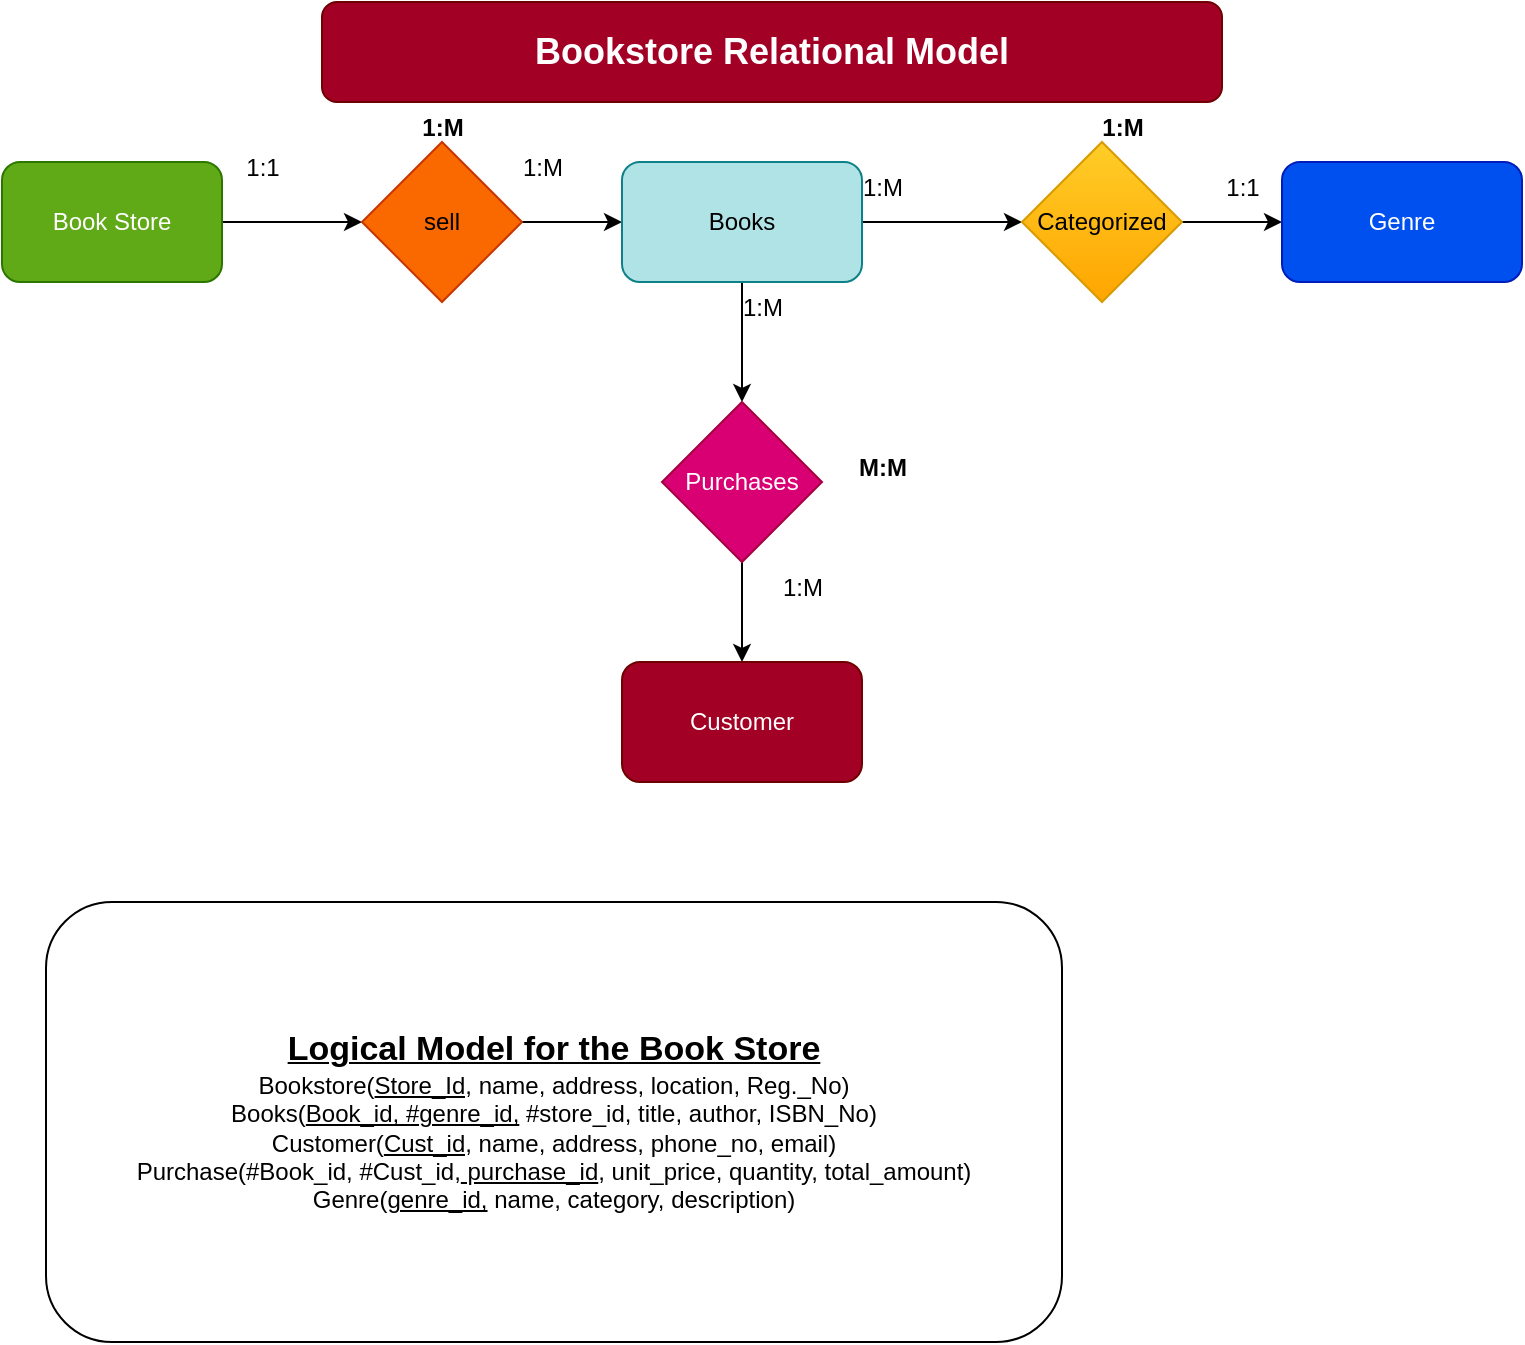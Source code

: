 <mxfile version="27.1.4" pages="3">
  <diagram name="BookStore" id="6W71OpMdbXhJagLTuitN">
    <mxGraphModel dx="786" dy="399" grid="1" gridSize="10" guides="1" tooltips="1" connect="1" arrows="1" fold="1" page="1" pageScale="1" pageWidth="850" pageHeight="1100" math="0" shadow="0">
      <root>
        <mxCell id="0" />
        <mxCell id="1" parent="0" />
        <mxCell id="x9r2q8XBfQOKvM6Fccm_-1" value="&lt;b&gt;&lt;font style=&quot;font-size: 18px;&quot;&gt;Bookstore Relational Model&lt;/font&gt;&lt;/b&gt;" style="rounded=1;whiteSpace=wrap;html=1;fillColor=#a20025;fontColor=#ffffff;strokeColor=#6F0000;" parent="1" vertex="1">
          <mxGeometry x="200" y="20" width="450" height="50" as="geometry" />
        </mxCell>
        <mxCell id="x9r2q8XBfQOKvM6Fccm_-10" value="" style="edgeStyle=orthogonalEdgeStyle;rounded=0;orthogonalLoop=1;jettySize=auto;html=1;" parent="1" source="x9r2q8XBfQOKvM6Fccm_-2" target="x9r2q8XBfQOKvM6Fccm_-3" edge="1">
          <mxGeometry relative="1" as="geometry" />
        </mxCell>
        <mxCell id="x9r2q8XBfQOKvM6Fccm_-2" value="Book Store" style="rounded=1;whiteSpace=wrap;html=1;fillColor=#60a917;fontColor=#ffffff;strokeColor=#2D7600;" parent="1" vertex="1">
          <mxGeometry x="40" y="100" width="110" height="60" as="geometry" />
        </mxCell>
        <mxCell id="x9r2q8XBfQOKvM6Fccm_-11" value="" style="edgeStyle=orthogonalEdgeStyle;rounded=0;orthogonalLoop=1;jettySize=auto;html=1;" parent="1" source="x9r2q8XBfQOKvM6Fccm_-3" target="x9r2q8XBfQOKvM6Fccm_-4" edge="1">
          <mxGeometry relative="1" as="geometry" />
        </mxCell>
        <mxCell id="x9r2q8XBfQOKvM6Fccm_-3" value="sell" style="rhombus;whiteSpace=wrap;html=1;fillColor=#fa6800;fontColor=#000000;strokeColor=#C73500;" parent="1" vertex="1">
          <mxGeometry x="220" y="90" width="80" height="80" as="geometry" />
        </mxCell>
        <mxCell id="x9r2q8XBfQOKvM6Fccm_-12" value="" style="edgeStyle=orthogonalEdgeStyle;rounded=0;orthogonalLoop=1;jettySize=auto;html=1;" parent="1" source="x9r2q8XBfQOKvM6Fccm_-4" target="x9r2q8XBfQOKvM6Fccm_-6" edge="1">
          <mxGeometry relative="1" as="geometry" />
        </mxCell>
        <mxCell id="x9r2q8XBfQOKvM6Fccm_-14" value="" style="edgeStyle=orthogonalEdgeStyle;rounded=0;orthogonalLoop=1;jettySize=auto;html=1;" parent="1" source="x9r2q8XBfQOKvM6Fccm_-4" target="x9r2q8XBfQOKvM6Fccm_-8" edge="1">
          <mxGeometry relative="1" as="geometry" />
        </mxCell>
        <mxCell id="x9r2q8XBfQOKvM6Fccm_-4" value="Books" style="rounded=1;whiteSpace=wrap;html=1;fillColor=#b0e3e6;strokeColor=#0e8088;" parent="1" vertex="1">
          <mxGeometry x="350" y="100" width="120" height="60" as="geometry" />
        </mxCell>
        <mxCell id="x9r2q8XBfQOKvM6Fccm_-13" value="" style="edgeStyle=orthogonalEdgeStyle;rounded=0;orthogonalLoop=1;jettySize=auto;html=1;" parent="1" source="x9r2q8XBfQOKvM6Fccm_-6" target="x9r2q8XBfQOKvM6Fccm_-7" edge="1">
          <mxGeometry relative="1" as="geometry" />
        </mxCell>
        <mxCell id="x9r2q8XBfQOKvM6Fccm_-6" value="Categorized" style="rhombus;whiteSpace=wrap;html=1;fillColor=#ffcd28;gradientColor=#ffa500;strokeColor=#d79b00;" parent="1" vertex="1">
          <mxGeometry x="550" y="90" width="80" height="80" as="geometry" />
        </mxCell>
        <mxCell id="x9r2q8XBfQOKvM6Fccm_-7" value="Genre" style="rounded=1;whiteSpace=wrap;html=1;fillColor=#0050ef;fontColor=#ffffff;strokeColor=#001DBC;" parent="1" vertex="1">
          <mxGeometry x="680" y="100" width="120" height="60" as="geometry" />
        </mxCell>
        <mxCell id="x9r2q8XBfQOKvM6Fccm_-15" value="" style="edgeStyle=orthogonalEdgeStyle;rounded=0;orthogonalLoop=1;jettySize=auto;html=1;" parent="1" source="x9r2q8XBfQOKvM6Fccm_-8" target="x9r2q8XBfQOKvM6Fccm_-9" edge="1">
          <mxGeometry relative="1" as="geometry" />
        </mxCell>
        <mxCell id="x9r2q8XBfQOKvM6Fccm_-8" value="Purchases" style="rhombus;whiteSpace=wrap;html=1;fillColor=#d80073;fontColor=#ffffff;strokeColor=#A50040;" parent="1" vertex="1">
          <mxGeometry x="370" y="220" width="80" height="80" as="geometry" />
        </mxCell>
        <mxCell id="x9r2q8XBfQOKvM6Fccm_-9" value="Customer" style="rounded=1;whiteSpace=wrap;html=1;fillColor=#a20025;fontColor=#ffffff;strokeColor=#6F0000;" parent="1" vertex="1">
          <mxGeometry x="350" y="350" width="120" height="60" as="geometry" />
        </mxCell>
        <mxCell id="x9r2q8XBfQOKvM6Fccm_-16" value="1:1" style="text;html=1;align=center;verticalAlign=middle;resizable=0;points=[];autosize=1;strokeColor=none;fillColor=none;" parent="1" vertex="1">
          <mxGeometry x="150" y="88" width="40" height="30" as="geometry" />
        </mxCell>
        <mxCell id="x9r2q8XBfQOKvM6Fccm_-17" value="1:M" style="text;html=1;align=center;verticalAlign=middle;resizable=0;points=[];autosize=1;strokeColor=none;fillColor=none;" parent="1" vertex="1">
          <mxGeometry x="290" y="88" width="40" height="30" as="geometry" />
        </mxCell>
        <mxCell id="x9r2q8XBfQOKvM6Fccm_-18" value="&lt;b&gt;1:M&lt;/b&gt;" style="text;html=1;align=center;verticalAlign=middle;resizable=0;points=[];autosize=1;strokeColor=none;fillColor=none;" parent="1" vertex="1">
          <mxGeometry x="240" y="68" width="40" height="30" as="geometry" />
        </mxCell>
        <mxCell id="x9r2q8XBfQOKvM6Fccm_-19" value="1:M" style="text;html=1;align=center;verticalAlign=middle;resizable=0;points=[];autosize=1;strokeColor=none;fillColor=none;" parent="1" vertex="1">
          <mxGeometry x="460" y="98" width="40" height="30" as="geometry" />
        </mxCell>
        <mxCell id="x9r2q8XBfQOKvM6Fccm_-20" value="1:1" style="text;html=1;align=center;verticalAlign=middle;resizable=0;points=[];autosize=1;strokeColor=none;fillColor=none;" parent="1" vertex="1">
          <mxGeometry x="640" y="98" width="40" height="30" as="geometry" />
        </mxCell>
        <mxCell id="x9r2q8XBfQOKvM6Fccm_-21" value="&lt;b&gt;1:M&lt;/b&gt;" style="text;html=1;align=center;verticalAlign=middle;resizable=0;points=[];autosize=1;strokeColor=none;fillColor=none;" parent="1" vertex="1">
          <mxGeometry x="580" y="68" width="40" height="30" as="geometry" />
        </mxCell>
        <mxCell id="x9r2q8XBfQOKvM6Fccm_-22" value="1:M" style="text;html=1;align=center;verticalAlign=middle;resizable=0;points=[];autosize=1;strokeColor=none;fillColor=none;" parent="1" vertex="1">
          <mxGeometry x="400" y="158" width="40" height="30" as="geometry" />
        </mxCell>
        <mxCell id="x9r2q8XBfQOKvM6Fccm_-23" value="1:M" style="text;html=1;align=center;verticalAlign=middle;resizable=0;points=[];autosize=1;strokeColor=none;fillColor=none;" parent="1" vertex="1">
          <mxGeometry x="420" y="298" width="40" height="30" as="geometry" />
        </mxCell>
        <mxCell id="x9r2q8XBfQOKvM6Fccm_-24" value="&lt;b&gt;M:M&lt;/b&gt;" style="text;html=1;align=center;verticalAlign=middle;resizable=0;points=[];autosize=1;strokeColor=none;fillColor=none;" parent="1" vertex="1">
          <mxGeometry x="455" y="238" width="50" height="30" as="geometry" />
        </mxCell>
        <mxCell id="x9r2q8XBfQOKvM6Fccm_-25" value="&lt;u&gt;&lt;b&gt;&lt;font style=&quot;font-size: 17px;&quot;&gt;Logical Model for the Book Store&lt;/font&gt;&lt;/b&gt;&lt;/u&gt;&lt;div&gt;Bookstore(&lt;u&gt;Store_Id,&lt;/u&gt; name, address, location, Reg._No)&lt;/div&gt;&lt;div&gt;Books(&lt;u&gt;Book_id, #genre_id,&lt;/u&gt;&amp;nbsp;&lt;span style=&quot;background-color: transparent; color: light-dark(rgb(0, 0, 0), rgb(255, 255, 255));&quot;&gt;#store_id,&amp;nbsp;&lt;/span&gt;&lt;span style=&quot;background-color: transparent; color: light-dark(rgb(0, 0, 0), rgb(255, 255, 255));&quot;&gt;title, author, ISBN_No)&lt;/span&gt;&lt;/div&gt;&lt;div&gt;Customer(&lt;u&gt;Cust_id,&lt;/u&gt;&amp;nbsp;name, address, phone_no, email)&lt;/div&gt;&lt;div&gt;Purchase(#Book_id, #Cust_id,&lt;u&gt; purchase_id&lt;/u&gt;, unit_price, quantity, total_amount)&lt;/div&gt;&lt;div&gt;Genre(&lt;u&gt;genre_id,&lt;/u&gt;&amp;nbsp;name, category, description)&lt;/div&gt;" style="rounded=1;whiteSpace=wrap;html=1;" parent="1" vertex="1">
          <mxGeometry x="62" y="470" width="508" height="220" as="geometry" />
        </mxCell>
      </root>
    </mxGraphModel>
  </diagram>
  <diagram name="User" id="y6Rat9ORwWtfnSb8yLUx">
    <mxGraphModel dx="786" dy="399" grid="1" gridSize="10" guides="1" tooltips="1" connect="1" arrows="1" fold="1" page="1" pageScale="1" pageWidth="850" pageHeight="1100" math="0" shadow="0">
      <root>
        <mxCell id="78nABVS6Pnc2C8T00LXM-0" />
        <mxCell id="78nABVS6Pnc2C8T00LXM-1" parent="78nABVS6Pnc2C8T00LXM-0" />
        <mxCell id="78nABVS6Pnc2C8T00LXM-2" value="&lt;b&gt;&lt;font style=&quot;font-size: 18px;&quot;&gt;User Relational Model&lt;/font&gt;&lt;/b&gt;" style="rounded=1;whiteSpace=wrap;html=1;fillColor=#fa6800;fontColor=#000000;strokeColor=#C73500;" vertex="1" parent="78nABVS6Pnc2C8T00LXM-1">
          <mxGeometry x="200" y="20" width="450" height="50" as="geometry" />
        </mxCell>
        <mxCell id="78nABVS6Pnc2C8T00LXM-3" value="" style="edgeStyle=orthogonalEdgeStyle;rounded=0;orthogonalLoop=1;jettySize=auto;html=1;" edge="1" parent="78nABVS6Pnc2C8T00LXM-1" source="78nABVS6Pnc2C8T00LXM-4" target="78nABVS6Pnc2C8T00LXM-6">
          <mxGeometry relative="1" as="geometry" />
        </mxCell>
        <mxCell id="78nABVS6Pnc2C8T00LXM-4" value="User" style="rounded=1;whiteSpace=wrap;html=1;fillColor=#a20025;fontColor=#ffffff;strokeColor=#6F0000;" vertex="1" parent="78nABVS6Pnc2C8T00LXM-1">
          <mxGeometry x="40" y="100" width="110" height="60" as="geometry" />
        </mxCell>
        <mxCell id="78nABVS6Pnc2C8T00LXM-5" value="" style="edgeStyle=orthogonalEdgeStyle;rounded=0;orthogonalLoop=1;jettySize=auto;html=1;" edge="1" parent="78nABVS6Pnc2C8T00LXM-1" source="78nABVS6Pnc2C8T00LXM-6" target="78nABVS6Pnc2C8T00LXM-9">
          <mxGeometry relative="1" as="geometry" />
        </mxCell>
        <mxCell id="78nABVS6Pnc2C8T00LXM-6" value="Watch" style="rhombus;whiteSpace=wrap;html=1;fillColor=#fa6800;fontColor=#000000;strokeColor=#C73500;" vertex="1" parent="78nABVS6Pnc2C8T00LXM-1">
          <mxGeometry x="220" y="90" width="80" height="80" as="geometry" />
        </mxCell>
        <mxCell id="78nABVS6Pnc2C8T00LXM-7" value="" style="edgeStyle=orthogonalEdgeStyle;rounded=0;orthogonalLoop=1;jettySize=auto;html=1;" edge="1" parent="78nABVS6Pnc2C8T00LXM-1" source="78nABVS6Pnc2C8T00LXM-9" target="78nABVS6Pnc2C8T00LXM-11">
          <mxGeometry relative="1" as="geometry" />
        </mxCell>
        <mxCell id="78nABVS6Pnc2C8T00LXM-8" value="" style="edgeStyle=orthogonalEdgeStyle;rounded=0;orthogonalLoop=1;jettySize=auto;html=1;" edge="1" parent="78nABVS6Pnc2C8T00LXM-1" source="78nABVS6Pnc2C8T00LXM-9" target="78nABVS6Pnc2C8T00LXM-14">
          <mxGeometry relative="1" as="geometry" />
        </mxCell>
        <mxCell id="78nABVS6Pnc2C8T00LXM-9" value="Movies" style="rounded=1;whiteSpace=wrap;html=1;fillColor=#b0e3e6;strokeColor=#0e8088;" vertex="1" parent="78nABVS6Pnc2C8T00LXM-1">
          <mxGeometry x="350" y="100" width="120" height="60" as="geometry" />
        </mxCell>
        <mxCell id="78nABVS6Pnc2C8T00LXM-10" value="" style="edgeStyle=orthogonalEdgeStyle;rounded=0;orthogonalLoop=1;jettySize=auto;html=1;" edge="1" parent="78nABVS6Pnc2C8T00LXM-1" source="78nABVS6Pnc2C8T00LXM-11" target="78nABVS6Pnc2C8T00LXM-12">
          <mxGeometry relative="1" as="geometry" />
        </mxCell>
        <mxCell id="78nABVS6Pnc2C8T00LXM-11" value="Tracked" style="rhombus;whiteSpace=wrap;html=1;fillColor=#ffcd28;gradientColor=#ffa500;strokeColor=#d79b00;" vertex="1" parent="78nABVS6Pnc2C8T00LXM-1">
          <mxGeometry x="550" y="90" width="80" height="80" as="geometry" />
        </mxCell>
        <mxCell id="78nABVS6Pnc2C8T00LXM-12" value="Watch History" style="rounded=1;whiteSpace=wrap;html=1;fillColor=#0050ef;fontColor=#ffffff;strokeColor=#001DBC;" vertex="1" parent="78nABVS6Pnc2C8T00LXM-1">
          <mxGeometry x="680" y="100" width="120" height="60" as="geometry" />
        </mxCell>
        <mxCell id="78nABVS6Pnc2C8T00LXM-13" value="" style="edgeStyle=orthogonalEdgeStyle;rounded=0;orthogonalLoop=1;jettySize=auto;html=1;" edge="1" parent="78nABVS6Pnc2C8T00LXM-1" source="78nABVS6Pnc2C8T00LXM-14" target="78nABVS6Pnc2C8T00LXM-15">
          <mxGeometry relative="1" as="geometry" />
        </mxCell>
        <mxCell id="78nABVS6Pnc2C8T00LXM-14" value="Belongs" style="rhombus;whiteSpace=wrap;html=1;fillColor=#d80073;fontColor=#ffffff;strokeColor=#A50040;" vertex="1" parent="78nABVS6Pnc2C8T00LXM-1">
          <mxGeometry x="370" y="220" width="80" height="80" as="geometry" />
        </mxCell>
        <mxCell id="78nABVS6Pnc2C8T00LXM-15" value="Genre" style="rounded=1;whiteSpace=wrap;html=1;fillColor=#008a00;fontColor=#ffffff;strokeColor=#005700;" vertex="1" parent="78nABVS6Pnc2C8T00LXM-1">
          <mxGeometry x="350" y="350" width="120" height="60" as="geometry" />
        </mxCell>
        <mxCell id="78nABVS6Pnc2C8T00LXM-16" value="1:M" style="text;html=1;align=center;verticalAlign=middle;resizable=0;points=[];autosize=1;strokeColor=none;fillColor=none;" vertex="1" parent="78nABVS6Pnc2C8T00LXM-1">
          <mxGeometry x="150" y="88" width="40" height="30" as="geometry" />
        </mxCell>
        <mxCell id="78nABVS6Pnc2C8T00LXM-17" value="1:M" style="text;html=1;align=center;verticalAlign=middle;resizable=0;points=[];autosize=1;strokeColor=none;fillColor=none;" vertex="1" parent="78nABVS6Pnc2C8T00LXM-1">
          <mxGeometry x="290" y="88" width="40" height="30" as="geometry" />
        </mxCell>
        <mxCell id="78nABVS6Pnc2C8T00LXM-18" value="&lt;b&gt;M:M&lt;/b&gt;" style="text;html=1;align=center;verticalAlign=middle;resizable=0;points=[];autosize=1;strokeColor=none;fillColor=none;" vertex="1" parent="78nABVS6Pnc2C8T00LXM-1">
          <mxGeometry x="235" y="68" width="50" height="30" as="geometry" />
        </mxCell>
        <mxCell id="78nABVS6Pnc2C8T00LXM-19" value="1:M" style="text;html=1;align=center;verticalAlign=middle;resizable=0;points=[];autosize=1;strokeColor=none;fillColor=none;" vertex="1" parent="78nABVS6Pnc2C8T00LXM-1">
          <mxGeometry x="460" y="98" width="40" height="30" as="geometry" />
        </mxCell>
        <mxCell id="78nABVS6Pnc2C8T00LXM-20" value="1:1" style="text;html=1;align=center;verticalAlign=middle;resizable=0;points=[];autosize=1;strokeColor=none;fillColor=none;" vertex="1" parent="78nABVS6Pnc2C8T00LXM-1">
          <mxGeometry x="640" y="98" width="40" height="30" as="geometry" />
        </mxCell>
        <mxCell id="78nABVS6Pnc2C8T00LXM-21" value="&lt;b&gt;1:M&lt;/b&gt;" style="text;html=1;align=center;verticalAlign=middle;resizable=0;points=[];autosize=1;strokeColor=none;fillColor=none;" vertex="1" parent="78nABVS6Pnc2C8T00LXM-1">
          <mxGeometry x="580" y="68" width="40" height="30" as="geometry" />
        </mxCell>
        <mxCell id="78nABVS6Pnc2C8T00LXM-22" value="1:M" style="text;html=1;align=center;verticalAlign=middle;resizable=0;points=[];autosize=1;strokeColor=none;fillColor=none;" vertex="1" parent="78nABVS6Pnc2C8T00LXM-1">
          <mxGeometry x="400" y="158" width="40" height="30" as="geometry" />
        </mxCell>
        <mxCell id="78nABVS6Pnc2C8T00LXM-23" value="1:M" style="text;html=1;align=center;verticalAlign=middle;resizable=0;points=[];autosize=1;strokeColor=none;fillColor=none;" vertex="1" parent="78nABVS6Pnc2C8T00LXM-1">
          <mxGeometry x="420" y="298" width="40" height="30" as="geometry" />
        </mxCell>
        <mxCell id="78nABVS6Pnc2C8T00LXM-24" value="&lt;b&gt;M:M&lt;/b&gt;" style="text;html=1;align=center;verticalAlign=middle;resizable=0;points=[];autosize=1;strokeColor=none;fillColor=none;" vertex="1" parent="78nABVS6Pnc2C8T00LXM-1">
          <mxGeometry x="455" y="238" width="50" height="30" as="geometry" />
        </mxCell>
        <mxCell id="78nABVS6Pnc2C8T00LXM-25" value="&lt;u&gt;&lt;b&gt;&lt;font style=&quot;font-size: 17px;&quot;&gt;Logical Model for the User&lt;/font&gt;&lt;/b&gt;&lt;/u&gt;&lt;div&gt;User(&lt;u&gt;User_Id,&lt;/u&gt; name, address, location, Phone_number, time)&lt;/div&gt;&lt;div&gt;Movies(&lt;u&gt;movie_id, &lt;/u&gt;#watch_id&lt;u&gt;,&lt;/u&gt;&amp;nbsp;title, producer, director, date_of_release, start_time, end_time, budget)&lt;/div&gt;&lt;div&gt;Genre(&lt;u&gt;genre_id,&lt;/u&gt;&amp;nbsp;name, type, description)&lt;/div&gt;&lt;div&gt;Watch History(&lt;u&gt;watch_id&lt;/u&gt;, duration, number_of_time_watched, rating)&lt;/div&gt;&lt;div&gt;Watch(#user_id, #movie_id, duration, end_time, quality, memory_size)&lt;/div&gt;&lt;div&gt;Belong(#movie_id, #genre_id, title, budget, producer, type)&lt;/div&gt;" style="rounded=1;whiteSpace=wrap;html=1;" vertex="1" parent="78nABVS6Pnc2C8T00LXM-1">
          <mxGeometry x="62" y="470" width="508" height="220" as="geometry" />
        </mxCell>
      </root>
    </mxGraphModel>
  </diagram>
  <diagram name="Gym" id="9Oqqm34CgVz8OzuvE7wQ">
    <mxGraphModel dx="786" dy="399" grid="1" gridSize="10" guides="1" tooltips="1" connect="1" arrows="1" fold="1" page="1" pageScale="1" pageWidth="850" pageHeight="1100" math="0" shadow="0">
      <root>
        <mxCell id="yAdqxlsbOHW5ZzWfXpd4-0" />
        <mxCell id="yAdqxlsbOHW5ZzWfXpd4-1" parent="yAdqxlsbOHW5ZzWfXpd4-0" />
        <mxCell id="yAdqxlsbOHW5ZzWfXpd4-2" value="&lt;b&gt;&lt;font style=&quot;font-size: 18px;&quot;&gt;Gym Relational Model&lt;/font&gt;&lt;/b&gt;" style="rounded=1;whiteSpace=wrap;html=1;fillColor=#fa6800;fontColor=#000000;strokeColor=#C73500;" vertex="1" parent="yAdqxlsbOHW5ZzWfXpd4-1">
          <mxGeometry x="200" y="20" width="450" height="50" as="geometry" />
        </mxCell>
        <mxCell id="yAdqxlsbOHW5ZzWfXpd4-3" value="" style="edgeStyle=orthogonalEdgeStyle;rounded=0;orthogonalLoop=1;jettySize=auto;html=1;" edge="1" parent="yAdqxlsbOHW5ZzWfXpd4-1" source="yAdqxlsbOHW5ZzWfXpd4-4" target="yAdqxlsbOHW5ZzWfXpd4-6">
          <mxGeometry relative="1" as="geometry" />
        </mxCell>
        <mxCell id="celTrkumwfMhJjQlDYQd-0" value="" style="edgeStyle=orthogonalEdgeStyle;rounded=0;orthogonalLoop=1;jettySize=auto;html=1;" edge="1" parent="yAdqxlsbOHW5ZzWfXpd4-1" source="yAdqxlsbOHW5ZzWfXpd4-4" target="yAdqxlsbOHW5ZzWfXpd4-14">
          <mxGeometry relative="1" as="geometry" />
        </mxCell>
        <mxCell id="yAdqxlsbOHW5ZzWfXpd4-4" value="Member" style="rounded=1;whiteSpace=wrap;html=1;fillColor=#a20025;fontColor=#ffffff;strokeColor=#6F0000;" vertex="1" parent="yAdqxlsbOHW5ZzWfXpd4-1">
          <mxGeometry x="40" y="100" width="110" height="60" as="geometry" />
        </mxCell>
        <mxCell id="yAdqxlsbOHW5ZzWfXpd4-5" value="" style="edgeStyle=orthogonalEdgeStyle;rounded=0;orthogonalLoop=1;jettySize=auto;html=1;" edge="1" parent="yAdqxlsbOHW5ZzWfXpd4-1" source="yAdqxlsbOHW5ZzWfXpd4-6" target="yAdqxlsbOHW5ZzWfXpd4-9">
          <mxGeometry relative="1" as="geometry" />
        </mxCell>
        <mxCell id="yAdqxlsbOHW5ZzWfXpd4-6" value="Enroll" style="rhombus;whiteSpace=wrap;html=1;fillColor=#fa6800;fontColor=#000000;strokeColor=#C73500;" vertex="1" parent="yAdqxlsbOHW5ZzWfXpd4-1">
          <mxGeometry x="220" y="90" width="80" height="80" as="geometry" />
        </mxCell>
        <mxCell id="yAdqxlsbOHW5ZzWfXpd4-7" value="" style="edgeStyle=orthogonalEdgeStyle;rounded=0;orthogonalLoop=1;jettySize=auto;html=1;" edge="1" parent="yAdqxlsbOHW5ZzWfXpd4-1" source="yAdqxlsbOHW5ZzWfXpd4-9" target="yAdqxlsbOHW5ZzWfXpd4-11">
          <mxGeometry relative="1" as="geometry" />
        </mxCell>
        <mxCell id="yAdqxlsbOHW5ZzWfXpd4-9" value="Classes" style="rounded=1;whiteSpace=wrap;html=1;fillColor=#b0e3e6;strokeColor=#0e8088;" vertex="1" parent="yAdqxlsbOHW5ZzWfXpd4-1">
          <mxGeometry x="350" y="100" width="120" height="60" as="geometry" />
        </mxCell>
        <mxCell id="yAdqxlsbOHW5ZzWfXpd4-10" value="" style="edgeStyle=orthogonalEdgeStyle;rounded=0;orthogonalLoop=1;jettySize=auto;html=1;" edge="1" parent="yAdqxlsbOHW5ZzWfXpd4-1" source="yAdqxlsbOHW5ZzWfXpd4-11" target="yAdqxlsbOHW5ZzWfXpd4-12">
          <mxGeometry relative="1" as="geometry" />
        </mxCell>
        <mxCell id="yAdqxlsbOHW5ZzWfXpd4-11" value="Taken" style="rhombus;whiteSpace=wrap;html=1;fillColor=#ffcd28;gradientColor=#ffa500;strokeColor=#d79b00;" vertex="1" parent="yAdqxlsbOHW5ZzWfXpd4-1">
          <mxGeometry x="370" y="240" width="80" height="80" as="geometry" />
        </mxCell>
        <mxCell id="yAdqxlsbOHW5ZzWfXpd4-12" value="Trainer" style="rounded=1;whiteSpace=wrap;html=1;fillColor=#0050ef;fontColor=#ffffff;strokeColor=#001DBC;" vertex="1" parent="yAdqxlsbOHW5ZzWfXpd4-1">
          <mxGeometry x="350" y="370" width="120" height="60" as="geometry" />
        </mxCell>
        <mxCell id="yAdqxlsbOHW5ZzWfXpd4-13" value="" style="edgeStyle=orthogonalEdgeStyle;rounded=0;orthogonalLoop=1;jettySize=auto;html=1;" edge="1" parent="yAdqxlsbOHW5ZzWfXpd4-1" source="yAdqxlsbOHW5ZzWfXpd4-14" target="yAdqxlsbOHW5ZzWfXpd4-15">
          <mxGeometry relative="1" as="geometry" />
        </mxCell>
        <mxCell id="yAdqxlsbOHW5ZzWfXpd4-14" value="Assigned" style="rhombus;whiteSpace=wrap;html=1;fillColor=#d80073;fontColor=#ffffff;strokeColor=#A50040;" vertex="1" parent="yAdqxlsbOHW5ZzWfXpd4-1">
          <mxGeometry x="55" y="218" width="80" height="80" as="geometry" />
        </mxCell>
        <mxCell id="LsmmoKkd7jHMWAY8KYet-2" value="" style="edgeStyle=orthogonalEdgeStyle;rounded=0;orthogonalLoop=1;jettySize=auto;html=1;" edge="1" parent="yAdqxlsbOHW5ZzWfXpd4-1" source="yAdqxlsbOHW5ZzWfXpd4-15" target="LsmmoKkd7jHMWAY8KYet-0">
          <mxGeometry relative="1" as="geometry" />
        </mxCell>
        <mxCell id="yAdqxlsbOHW5ZzWfXpd4-15" value="Work out plan" style="rounded=1;whiteSpace=wrap;html=1;fillColor=#008a00;fontColor=#ffffff;strokeColor=#005700;" vertex="1" parent="yAdqxlsbOHW5ZzWfXpd4-1">
          <mxGeometry x="35" y="370" width="120" height="60" as="geometry" />
        </mxCell>
        <mxCell id="yAdqxlsbOHW5ZzWfXpd4-16" value="1:M" style="text;html=1;align=center;verticalAlign=middle;resizable=0;points=[];autosize=1;strokeColor=none;fillColor=none;" vertex="1" parent="yAdqxlsbOHW5ZzWfXpd4-1">
          <mxGeometry x="150" y="88" width="40" height="30" as="geometry" />
        </mxCell>
        <mxCell id="yAdqxlsbOHW5ZzWfXpd4-17" value="1:M" style="text;html=1;align=center;verticalAlign=middle;resizable=0;points=[];autosize=1;strokeColor=none;fillColor=none;" vertex="1" parent="yAdqxlsbOHW5ZzWfXpd4-1">
          <mxGeometry x="290" y="88" width="40" height="30" as="geometry" />
        </mxCell>
        <mxCell id="yAdqxlsbOHW5ZzWfXpd4-18" value="&lt;b&gt;M:M&lt;/b&gt;" style="text;html=1;align=center;verticalAlign=middle;resizable=0;points=[];autosize=1;strokeColor=none;fillColor=none;" vertex="1" parent="yAdqxlsbOHW5ZzWfXpd4-1">
          <mxGeometry x="235" y="68" width="50" height="30" as="geometry" />
        </mxCell>
        <mxCell id="yAdqxlsbOHW5ZzWfXpd4-22" value="1:M" style="text;html=1;align=center;verticalAlign=middle;resizable=0;points=[];autosize=1;strokeColor=none;fillColor=none;" vertex="1" parent="yAdqxlsbOHW5ZzWfXpd4-1">
          <mxGeometry x="400" y="158" width="40" height="30" as="geometry" />
        </mxCell>
        <mxCell id="yAdqxlsbOHW5ZzWfXpd4-25" value="&lt;u&gt;&lt;b&gt;&lt;font style=&quot;font-size: 17px;&quot;&gt;Logical Model for the Gym&lt;/font&gt;&lt;/b&gt;&lt;/u&gt;&lt;div&gt;Member(&lt;u&gt;member_id,&lt;/u&gt;&amp;nbsp;#class_id, name, address, location, weight)&lt;/div&gt;&lt;div&gt;Class(&lt;u&gt;class_Id&lt;/u&gt;, name, number_of_member, time, name_of_trainer, payment_plan)&lt;/div&gt;&lt;div&gt;Trainer(&lt;u&gt;trainer_id&lt;/u&gt;, name, age, address, email, phone_number, years_of_experience)&lt;/div&gt;&lt;div&gt;Work out plan( &lt;u&gt;workout_id&lt;/u&gt;, #trainer_id, name, category, description, start_time, end_time, start_date, end_date, number_of_members)&lt;/div&gt;&lt;div&gt;Assigned(#member_id, #workout_id, class, trainer, number_of_times, duration, daily, weekly, monthly, diet)&lt;/div&gt;&lt;div&gt;Enrol(#member_id, #class_id, payment_plan, duration, start_date, end_date, start_time, end_time)&lt;/div&gt;&lt;div&gt;&lt;br&gt;&lt;/div&gt;" style="rounded=1;whiteSpace=wrap;html=1;" vertex="1" parent="yAdqxlsbOHW5ZzWfXpd4-1">
          <mxGeometry x="62" y="470" width="628" height="220" as="geometry" />
        </mxCell>
        <mxCell id="celTrkumwfMhJjQlDYQd-1" value="1:1" style="text;html=1;align=center;verticalAlign=middle;resizable=0;points=[];autosize=1;strokeColor=none;fillColor=none;" vertex="1" parent="yAdqxlsbOHW5ZzWfXpd4-1">
          <mxGeometry x="410" y="318" width="40" height="30" as="geometry" />
        </mxCell>
        <mxCell id="celTrkumwfMhJjQlDYQd-2" value="&lt;b&gt;1:M&lt;/b&gt;" style="text;html=1;align=center;verticalAlign=middle;resizable=0;points=[];autosize=1;strokeColor=none;fillColor=none;" vertex="1" parent="yAdqxlsbOHW5ZzWfXpd4-1">
          <mxGeometry x="470" y="268" width="40" height="30" as="geometry" />
        </mxCell>
        <mxCell id="celTrkumwfMhJjQlDYQd-3" value="1:M" style="text;html=1;align=center;verticalAlign=middle;resizable=0;points=[];autosize=1;strokeColor=none;fillColor=none;" vertex="1" parent="yAdqxlsbOHW5ZzWfXpd4-1">
          <mxGeometry x="90" y="158" width="40" height="30" as="geometry" />
        </mxCell>
        <mxCell id="celTrkumwfMhJjQlDYQd-4" value="1:M" style="text;html=1;align=center;verticalAlign=middle;resizable=0;points=[];autosize=1;strokeColor=none;fillColor=none;" vertex="1" parent="yAdqxlsbOHW5ZzWfXpd4-1">
          <mxGeometry x="100" y="338" width="40" height="30" as="geometry" />
        </mxCell>
        <mxCell id="celTrkumwfMhJjQlDYQd-5" value="&lt;b&gt;M:M&lt;/b&gt;" style="text;html=1;align=center;verticalAlign=middle;resizable=0;points=[];autosize=1;strokeColor=none;fillColor=none;" vertex="1" parent="yAdqxlsbOHW5ZzWfXpd4-1">
          <mxGeometry x="125" y="248" width="50" height="30" as="geometry" />
        </mxCell>
        <mxCell id="LsmmoKkd7jHMWAY8KYet-3" value="" style="edgeStyle=orthogonalEdgeStyle;rounded=0;orthogonalLoop=1;jettySize=auto;html=1;" edge="1" parent="yAdqxlsbOHW5ZzWfXpd4-1" source="LsmmoKkd7jHMWAY8KYet-0" target="yAdqxlsbOHW5ZzWfXpd4-12">
          <mxGeometry relative="1" as="geometry" />
        </mxCell>
        <mxCell id="LsmmoKkd7jHMWAY8KYet-0" value="Gives" style="rhombus;whiteSpace=wrap;html=1;fillColor=#a0522d;fontColor=#ffffff;strokeColor=#6D1F00;" vertex="1" parent="yAdqxlsbOHW5ZzWfXpd4-1">
          <mxGeometry x="200" y="360" width="80" height="80" as="geometry" />
        </mxCell>
        <mxCell id="LsmmoKkd7jHMWAY8KYet-4" value="1:M" style="text;html=1;align=center;verticalAlign=middle;resizable=0;points=[];autosize=1;strokeColor=none;fillColor=none;" vertex="1" parent="yAdqxlsbOHW5ZzWfXpd4-1">
          <mxGeometry x="150" y="358" width="40" height="30" as="geometry" />
        </mxCell>
        <mxCell id="LsmmoKkd7jHMWAY8KYet-5" value="1:1" style="text;html=1;align=center;verticalAlign=middle;resizable=0;points=[];autosize=1;strokeColor=none;fillColor=none;" vertex="1" parent="yAdqxlsbOHW5ZzWfXpd4-1">
          <mxGeometry x="280" y="348" width="40" height="30" as="geometry" />
        </mxCell>
        <mxCell id="LsmmoKkd7jHMWAY8KYet-6" value="&lt;b&gt;1:M&lt;/b&gt;" style="text;html=1;align=center;verticalAlign=middle;resizable=0;points=[];autosize=1;strokeColor=none;fillColor=none;" vertex="1" parent="yAdqxlsbOHW5ZzWfXpd4-1">
          <mxGeometry x="210" y="318" width="40" height="30" as="geometry" />
        </mxCell>
      </root>
    </mxGraphModel>
  </diagram>
</mxfile>
